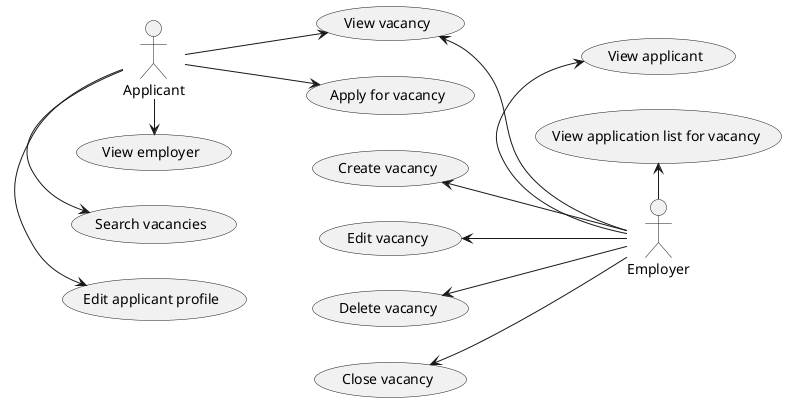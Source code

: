 @startuml
left to right direction

actor Applicant as a
actor Employer  as e

usecase "Create vacancy"      as cv
usecase "Edit vacancy"        as ev
usecase "Delete vacancy"      as dv
usecase "Close vacancy"       as clv
usecase "View vacancy"        as vv

usecase "Edit applicant profile" as ep
usecase "Search vacancies"    as sv
usecase "Apply for vacancy"   as afv

usecase "View application list for vacancy" as vapps
usecase "View applicant" as vap
usecase "View employer" as vep

a --> vv
a -> ep
a --> afv
a -> sv
a -> vep

cv <-- e
ev <-- e
dv <-- e
vv <-- e
clv <-- e
vap <- e
vapps <- e


@enduml

